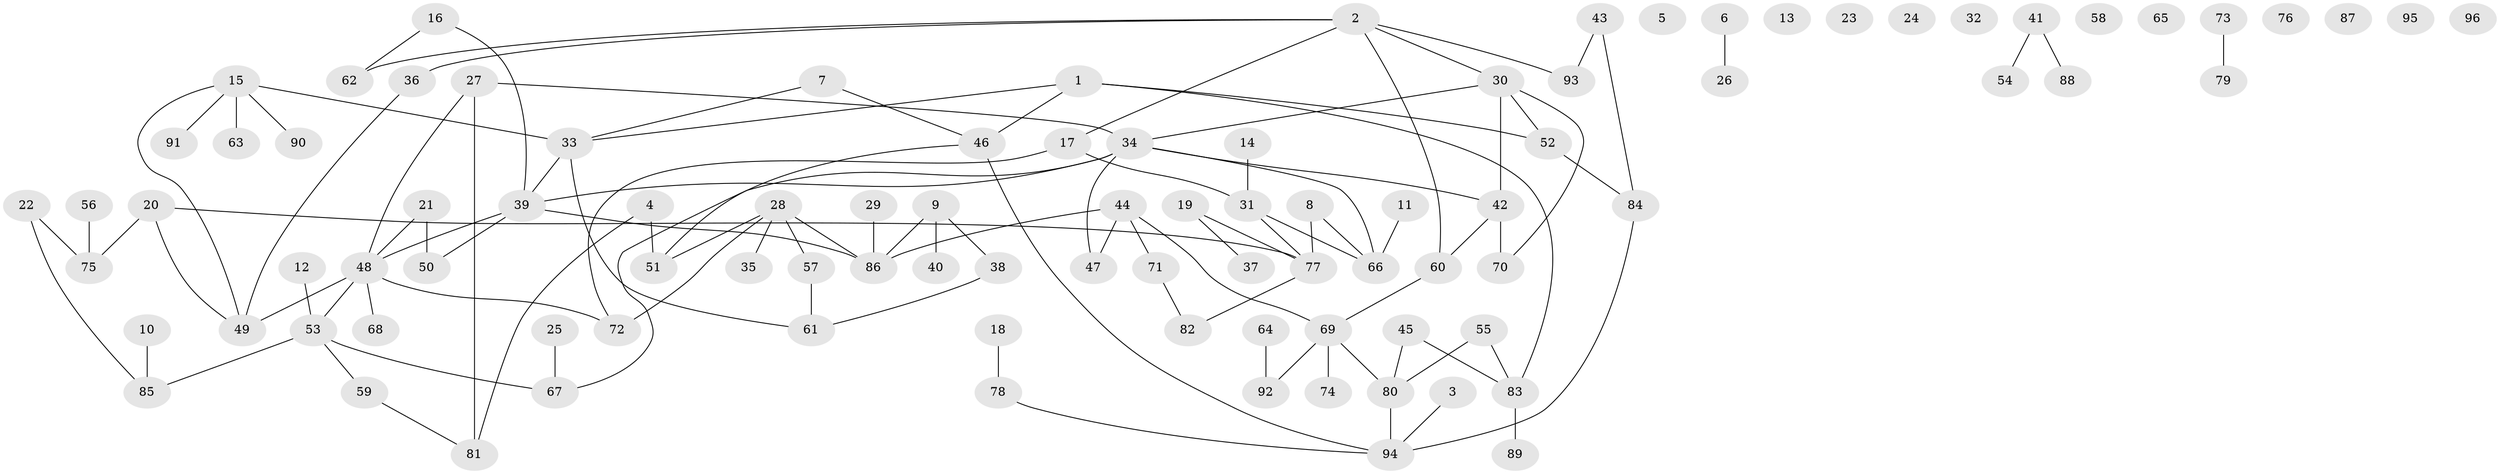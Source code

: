 // Generated by graph-tools (version 1.1) at 2025/39/03/09/25 04:39:52]
// undirected, 96 vertices, 111 edges
graph export_dot {
graph [start="1"]
  node [color=gray90,style=filled];
  1;
  2;
  3;
  4;
  5;
  6;
  7;
  8;
  9;
  10;
  11;
  12;
  13;
  14;
  15;
  16;
  17;
  18;
  19;
  20;
  21;
  22;
  23;
  24;
  25;
  26;
  27;
  28;
  29;
  30;
  31;
  32;
  33;
  34;
  35;
  36;
  37;
  38;
  39;
  40;
  41;
  42;
  43;
  44;
  45;
  46;
  47;
  48;
  49;
  50;
  51;
  52;
  53;
  54;
  55;
  56;
  57;
  58;
  59;
  60;
  61;
  62;
  63;
  64;
  65;
  66;
  67;
  68;
  69;
  70;
  71;
  72;
  73;
  74;
  75;
  76;
  77;
  78;
  79;
  80;
  81;
  82;
  83;
  84;
  85;
  86;
  87;
  88;
  89;
  90;
  91;
  92;
  93;
  94;
  95;
  96;
  1 -- 33;
  1 -- 46;
  1 -- 52;
  1 -- 83;
  2 -- 17;
  2 -- 30;
  2 -- 36;
  2 -- 60;
  2 -- 62;
  2 -- 93;
  3 -- 94;
  4 -- 51;
  4 -- 81;
  6 -- 26;
  7 -- 33;
  7 -- 46;
  8 -- 66;
  8 -- 77;
  9 -- 38;
  9 -- 40;
  9 -- 86;
  10 -- 85;
  11 -- 66;
  12 -- 53;
  14 -- 31;
  15 -- 33;
  15 -- 49;
  15 -- 63;
  15 -- 90;
  15 -- 91;
  16 -- 39;
  16 -- 62;
  17 -- 31;
  17 -- 72;
  18 -- 78;
  19 -- 37;
  19 -- 77;
  20 -- 49;
  20 -- 75;
  20 -- 77;
  21 -- 48;
  21 -- 50;
  22 -- 75;
  22 -- 85;
  25 -- 67;
  27 -- 34;
  27 -- 48;
  27 -- 81;
  28 -- 35;
  28 -- 51;
  28 -- 57;
  28 -- 72;
  28 -- 86;
  29 -- 86;
  30 -- 34;
  30 -- 42;
  30 -- 52;
  30 -- 70;
  31 -- 66;
  31 -- 77;
  33 -- 39;
  33 -- 61;
  34 -- 39;
  34 -- 42;
  34 -- 47;
  34 -- 66;
  34 -- 67;
  36 -- 49;
  38 -- 61;
  39 -- 48;
  39 -- 50;
  39 -- 86;
  41 -- 54;
  41 -- 88;
  42 -- 60;
  42 -- 70;
  43 -- 84;
  43 -- 93;
  44 -- 47;
  44 -- 69;
  44 -- 71;
  44 -- 86;
  45 -- 80;
  45 -- 83;
  46 -- 51;
  46 -- 94;
  48 -- 49;
  48 -- 53;
  48 -- 68;
  48 -- 72;
  52 -- 84;
  53 -- 59;
  53 -- 67;
  53 -- 85;
  55 -- 80;
  55 -- 83;
  56 -- 75;
  57 -- 61;
  59 -- 81;
  60 -- 69;
  64 -- 92;
  69 -- 74;
  69 -- 80;
  69 -- 92;
  71 -- 82;
  73 -- 79;
  77 -- 82;
  78 -- 94;
  80 -- 94;
  83 -- 89;
  84 -- 94;
}
